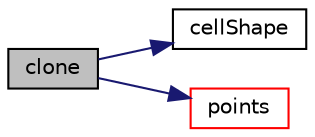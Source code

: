 digraph "clone"
{
  bgcolor="transparent";
  edge [fontname="Helvetica",fontsize="10",labelfontname="Helvetica",labelfontsize="10"];
  node [fontname="Helvetica",fontsize="10",shape=record];
  rankdir="LR";
  Node9 [label="clone",height=0.2,width=0.4,color="black", fillcolor="grey75", style="filled", fontcolor="black"];
  Node9 -> Node10 [color="midnightblue",fontsize="10",style="solid",fontname="Helvetica"];
  Node10 [label="cellShape",height=0.2,width=0.4,color="black",URL="$a28357.html#abf5ecfc7d543ba0db379d89bb87e87b0",tooltip="Construct null. "];
  Node9 -> Node11 [color="midnightblue",fontsize="10",style="solid",fontname="Helvetica"];
  Node11 [label="points",height=0.2,width=0.4,color="red",URL="$a28357.html#ac7f541de6c3db495f614c55f614a6865",tooltip="Return the points corresponding to this cellShape. "];
}
